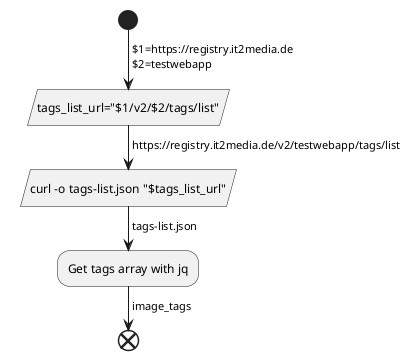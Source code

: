 @startuml docker_registry_gettagslist
start
->$1=https://registry.it2media.de
$2=testwebapp;
:tags_list_url="$1/v2/$2/tags/list"/
->https://registry.it2media.de/v2/testwebapp/tags/list;
:curl -o tags-list.json "$tags_list_url"/
->tags-list.json;
:Get tags array with jq;
->image_tags;
end
@enduml